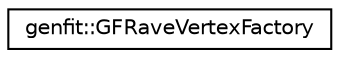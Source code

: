 digraph "Graphical Class Hierarchy"
{
 // LATEX_PDF_SIZE
  edge [fontname="Helvetica",fontsize="10",labelfontname="Helvetica",labelfontsize="10"];
  node [fontname="Helvetica",fontsize="10",shape=record];
  rankdir="LR";
  Node0 [label="genfit::GFRaveVertexFactory",height=0.2,width=0.4,color="black", fillcolor="white", style="filled",URL="$classgenfit_1_1GFRaveVertexFactory.html",tooltip="Vertex factory for producing GFRaveVertex objects from Track objects."];
}
